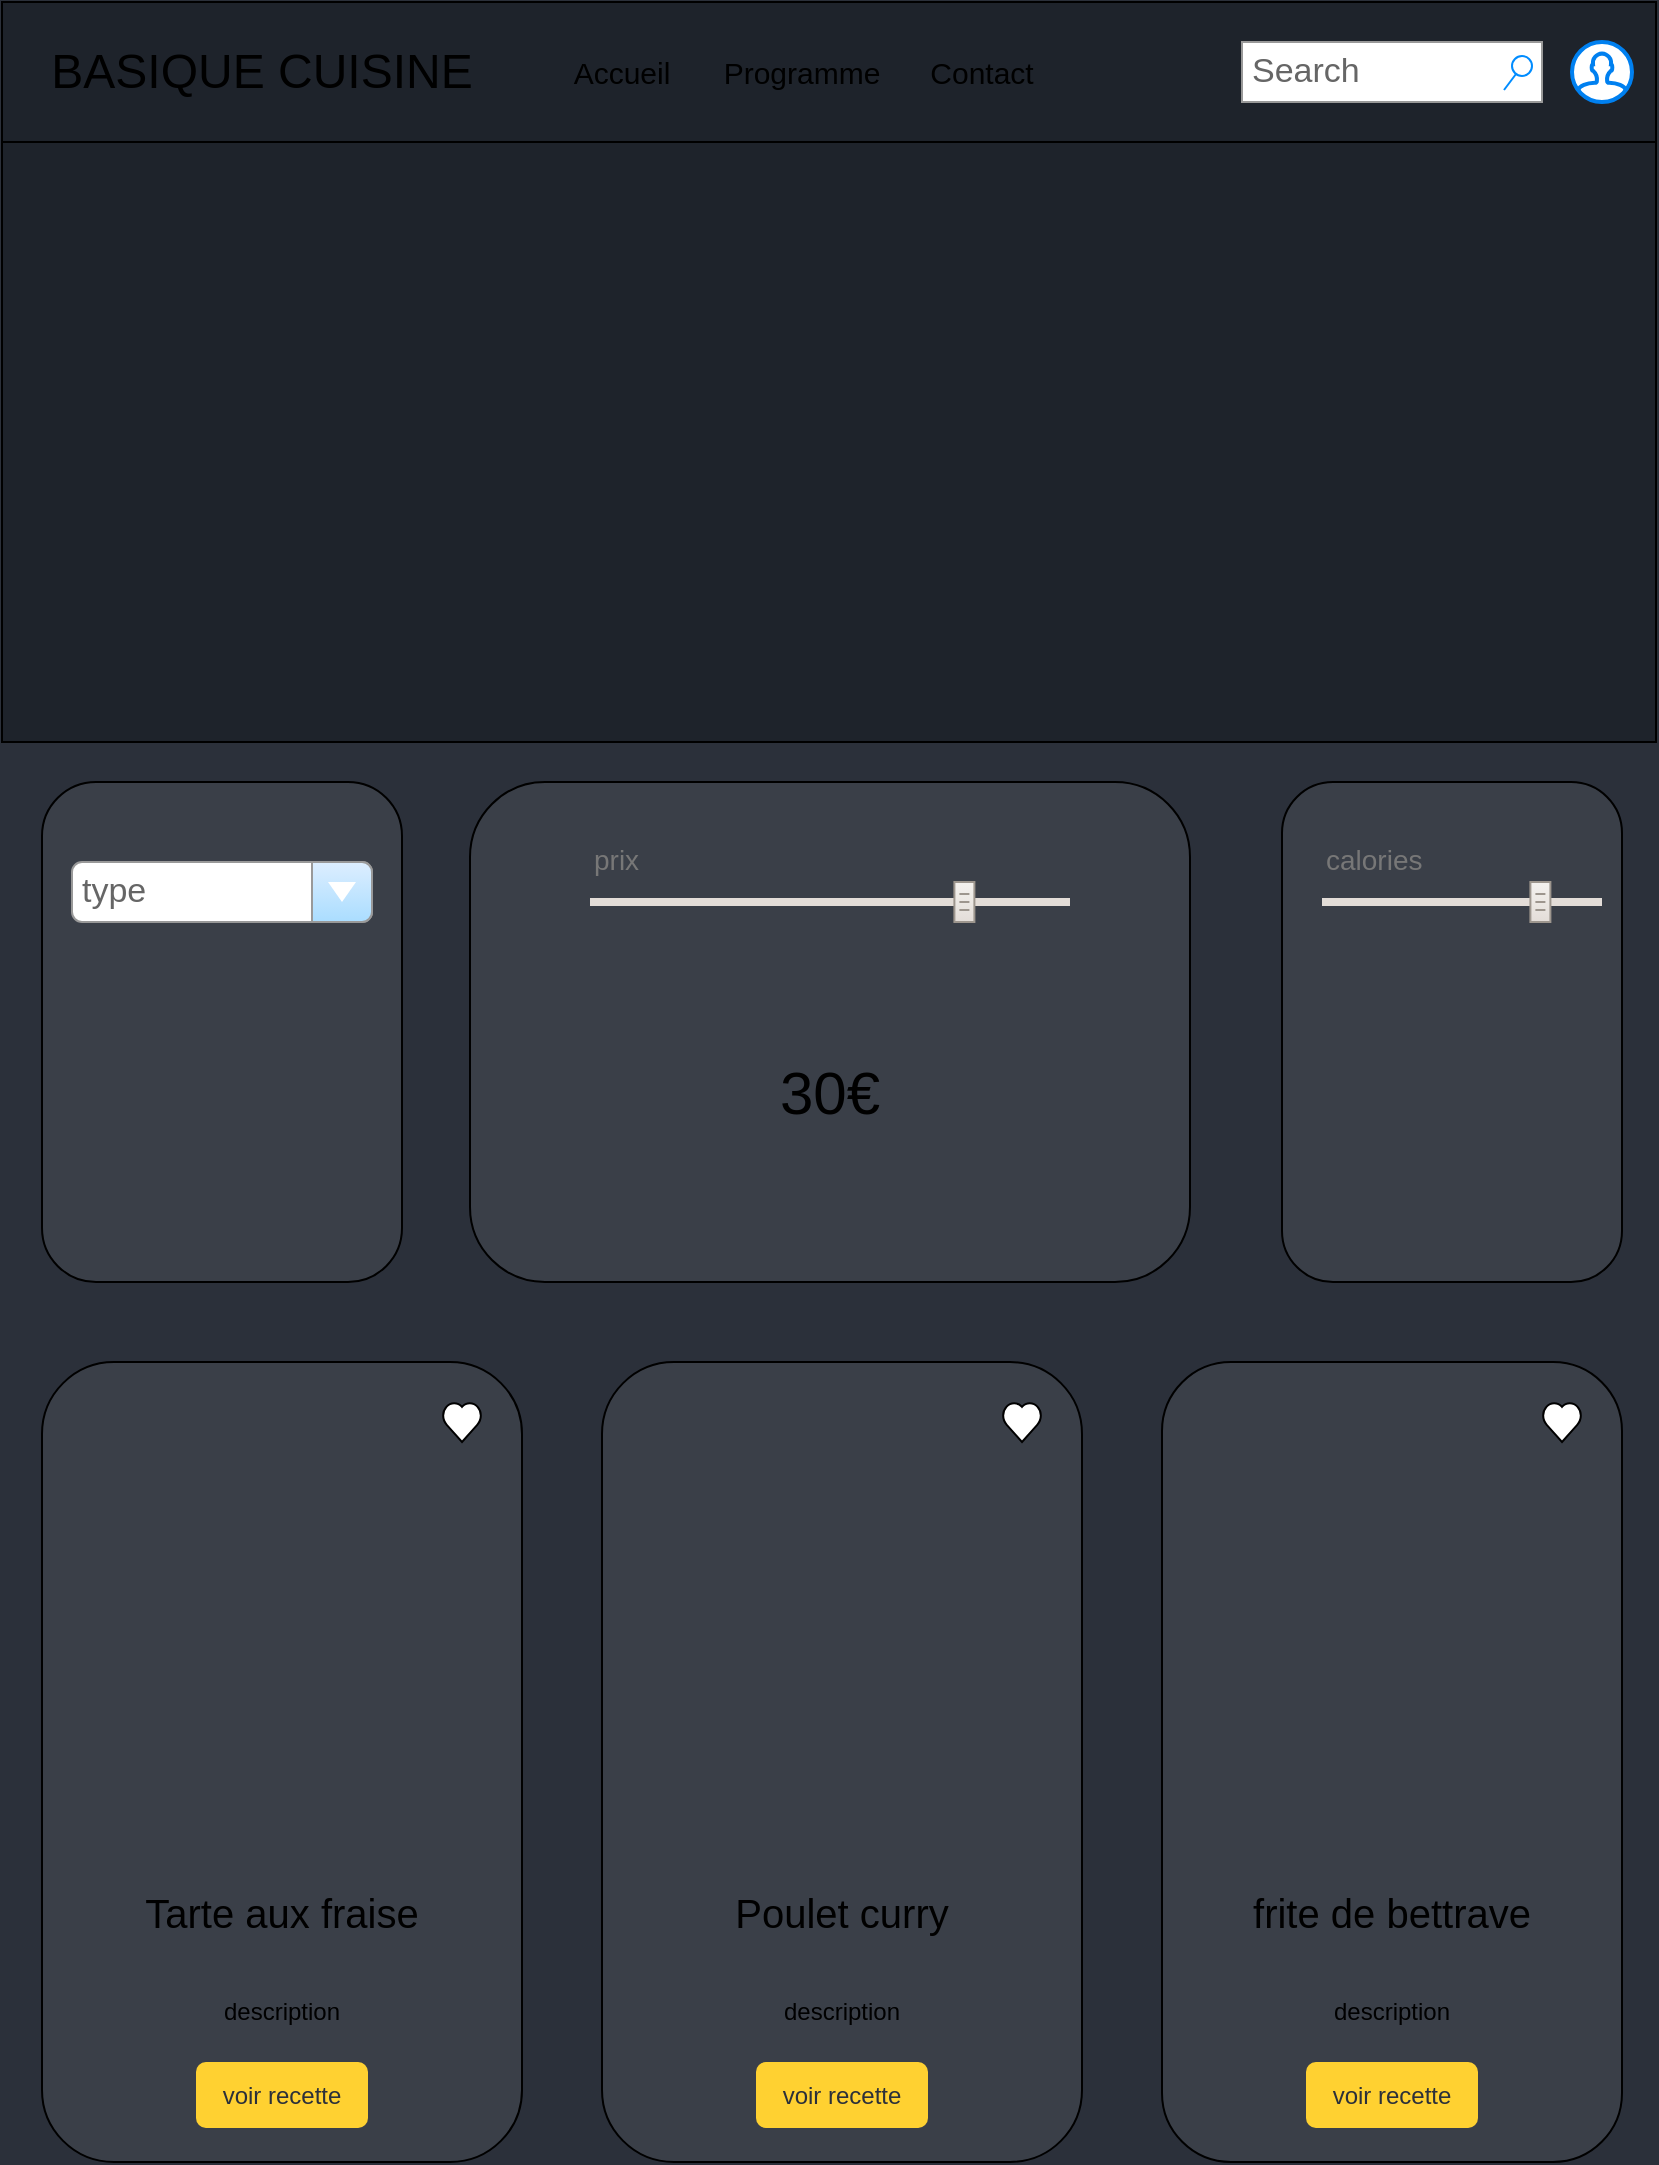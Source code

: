 <mxfile version="24.7.17">
  <diagram name="Page-1" id="Y_5APWq6_oDFjV13eFZm">
    <mxGraphModel dx="1273" dy="621" grid="1" gridSize="10" guides="1" tooltips="1" connect="1" arrows="1" fold="1" page="1" pageScale="1" pageWidth="827" pageHeight="1169" background="#2b303a" math="0" shadow="0">
      <root>
        <mxCell id="0" />
        <mxCell id="1" parent="0" />
        <mxCell id="-82cDm8OBxpNHkSKKTON-29" value="" style="rounded=1;whiteSpace=wrap;html=1;fillColor=#3A3F48;strokeColor=black" vertex="1" parent="1">
          <mxGeometry x="580" y="680" width="230" height="400" as="geometry" />
        </mxCell>
        <mxCell id="-82cDm8OBxpNHkSKKTON-27" value="" style="rounded=1;whiteSpace=wrap;html=1;fillColor=#3A3F48;strokeColor=black" vertex="1" parent="1">
          <mxGeometry x="300" y="680" width="240" height="400" as="geometry" />
        </mxCell>
        <mxCell id="-82cDm8OBxpNHkSKKTON-24" value="" style="rounded=1;whiteSpace=wrap;html=1;fillColor=#3A3F48&#xa;;strokeColor=black" vertex="1" parent="1">
          <mxGeometry x="20" y="680" width="240" height="400" as="geometry" />
        </mxCell>
        <mxCell id="-82cDm8OBxpNHkSKKTON-21" value="" style="rounded=1;whiteSpace=wrap;html=1;fillColor=#3A3F48;strokeColor=black" vertex="1" parent="1">
          <mxGeometry x="20" y="390" width="180" height="250" as="geometry" />
        </mxCell>
        <mxCell id="-82cDm8OBxpNHkSKKTON-23" value="" style="rounded=1;whiteSpace=wrap;html=1;fillColor=#3A3F48;strokeColor=black" vertex="1" parent="1">
          <mxGeometry x="640" y="390" width="170" height="250" as="geometry" />
        </mxCell>
        <mxCell id="-82cDm8OBxpNHkSKKTON-22" value="" style="rounded=1;whiteSpace=wrap;html=1;fillColor=#3A3F48;strokeColor=black" vertex="1" parent="1">
          <mxGeometry x="234" y="390" width="360" height="250" as="geometry" />
        </mxCell>
        <mxCell id="-82cDm8OBxpNHkSKKTON-1" value="" style="rounded=0;html=1;fillColor=#1e232b;" vertex="1" parent="1">
          <mxGeometry width="827" height="70" as="geometry" />
        </mxCell>
        <mxCell id="-82cDm8OBxpNHkSKKTON-2" value="BASIQUE CUISINE" style="text;html=1;align=center;verticalAlign=middle;whiteSpace=wrap;rounded=0;fontSize=24" vertex="1" parent="1">
          <mxGeometry x="10" y="20" width="240" height="30" as="geometry" />
        </mxCell>
        <mxCell id="-82cDm8OBxpNHkSKKTON-11" value="Search" style="strokeWidth=1;shadow=0;dashed=0;align=center;html=1;shape=mxgraph.mockup.forms.searchBox;strokeColor=#999999;mainText=;strokeColor2=#008cff;fontColor=#666666;fontSize=17;align=left;spacingLeft=3;whiteSpace=wrap;" vertex="1" parent="1">
          <mxGeometry x="620" y="20" width="150" height="30" as="geometry" />
        </mxCell>
        <mxCell id="-82cDm8OBxpNHkSKKTON-12" value="" style="html=1;verticalLabelPosition=bottom;align=center;labelBackgroundColor=#ffffff;verticalAlign=top;strokeWidth=2;strokeColor=#0080F0;shadow=0;dashed=0;shape=mxgraph.ios7.icons.user;" vertex="1" parent="1">
          <mxGeometry x="785" y="20" width="30" height="30" as="geometry" />
        </mxCell>
        <mxCell id="-82cDm8OBxpNHkSKKTON-13" value="Accueil" style="text;html=1;align=center;verticalAlign=middle;whiteSpace=wrap;rounded=0;fontSize=15" vertex="1" parent="1">
          <mxGeometry x="280" y="20" width="60" height="30" as="geometry" />
        </mxCell>
        <mxCell id="-82cDm8OBxpNHkSKKTON-14" value="Programme" style="text;html=1;align=center;verticalAlign=middle;whiteSpace=wrap;rounded=0;fontSize=15" vertex="1" parent="1">
          <mxGeometry x="360" y="20" width="80" height="30" as="geometry" />
        </mxCell>
        <mxCell id="-82cDm8OBxpNHkSKKTON-15" value="Contact" style="text;html=1;align=center;verticalAlign=middle;whiteSpace=wrap;rounded=0;fontSize=15" vertex="1" parent="1">
          <mxGeometry x="460" y="20" width="60" height="30" as="geometry" />
        </mxCell>
        <mxCell id="-82cDm8OBxpNHkSKKTON-16" value="" style="rounded=0;whiteSpace=wrap;html=1;fillColor=#1e232b;" vertex="1" parent="1">
          <mxGeometry y="70" width="827" height="300" as="geometry" />
        </mxCell>
        <mxCell id="-82cDm8OBxpNHkSKKTON-17" value="prix" style="html=1;shadow=0;dashed=0;shape=mxgraph.bootstrap.rangeInput;dx=0.78;strokeColor=#9D968E;fillColor=#E3DDD8;fontColor=#777777;whiteSpace=wrap;align=left;verticalAlign=bottom;fontStyle=0;fontSize=14;labelPosition=center;verticalLabelPosition=top;gradientColor=#F4F2EF;gradientDirection=north;rangeStyle=rect;handleStyle=rect;" vertex="1" parent="1">
          <mxGeometry x="294" y="440" width="240" height="20" as="geometry" />
        </mxCell>
        <mxCell id="-82cDm8OBxpNHkSKKTON-34" value="calories" style="html=1;shadow=0;dashed=0;shape=mxgraph.bootstrap.rangeInput;dx=0.78;strokeColor=#9D968E;fillColor=#E3DDD8;fontColor=#777777;whiteSpace=wrap;align=left;verticalAlign=bottom;fontStyle=0;fontSize=14;labelPosition=center;verticalLabelPosition=top;gradientColor=#F4F2EF;gradientDirection=north;rangeStyle=rect;handleStyle=rect;" vertex="1" parent="1">
          <mxGeometry x="660" y="440" width="140" height="20" as="geometry" />
        </mxCell>
        <mxCell id="-82cDm8OBxpNHkSKKTON-40" value="30€" style="text;html=1;align=center;verticalAlign=middle;whiteSpace=wrap;rounded=0;fontSize=30;" vertex="1" parent="1">
          <mxGeometry x="354" y="500" width="120" height="90" as="geometry" />
        </mxCell>
        <mxCell id="-82cDm8OBxpNHkSKKTON-41" value="type" style="strokeWidth=1;shadow=0;dashed=0;align=center;html=1;shape=mxgraph.mockup.forms.comboBox;strokeColor=#999999;fillColor=#ddeeff;align=left;fillColor2=#aaddff;mainText=;fontColor=#666666;fontSize=17;spacingLeft=3;" vertex="1" parent="1">
          <mxGeometry x="35" y="430" width="150" height="30" as="geometry" />
        </mxCell>
        <mxCell id="-82cDm8OBxpNHkSKKTON-42" value="voir recette" style="rounded=1;fillColor=#FFD131;strokeColor=none;html=1;whiteSpace=wrap;fontColor=#ffffff;align=center;verticalAlign=middle;fontStyle=0;fontSize=12;sketch=0;fontColor=#2b303a" vertex="1" parent="1">
          <mxGeometry x="97" y="1030" width="86" height="33" as="geometry" />
        </mxCell>
        <mxCell id="-82cDm8OBxpNHkSKKTON-43" value="voir recette" style="rounded=1;fillColor=#FFD131;strokeColor=none;html=1;whiteSpace=wrap;fontColor=#ffffff;align=center;verticalAlign=middle;fontStyle=0;fontSize=12;sketch=0;fontColor=#2b303a" vertex="1" parent="1">
          <mxGeometry x="377" y="1030" width="86" height="33" as="geometry" />
        </mxCell>
        <mxCell id="-82cDm8OBxpNHkSKKTON-44" value="voir recette" style="rounded=1;fillColor=#FFD131;strokeColor=none;html=1;whiteSpace=wrap;fontColor=#ffffff;align=center;verticalAlign=middle;fontStyle=0;fontSize=12;sketch=0;fontColor=#2b303a" vertex="1" parent="1">
          <mxGeometry x="652" y="1030" width="86" height="33" as="geometry" />
        </mxCell>
        <mxCell id="-82cDm8OBxpNHkSKKTON-45" value="description" style="text;html=1;align=center;verticalAlign=middle;whiteSpace=wrap;rounded=0;" vertex="1" parent="1">
          <mxGeometry x="30" y="990" width="220" height="30" as="geometry" />
        </mxCell>
        <mxCell id="-82cDm8OBxpNHkSKKTON-46" value="Tarte aux fraise" style="text;html=1;align=center;verticalAlign=middle;whiteSpace=wrap;rounded=0;fontSize=20;" vertex="1" parent="1">
          <mxGeometry x="30" y="940" width="220" height="30" as="geometry" />
        </mxCell>
        <mxCell id="-82cDm8OBxpNHkSKKTON-47" value="Poulet curry" style="text;html=1;align=center;verticalAlign=middle;whiteSpace=wrap;rounded=0;fontSize=20;" vertex="1" parent="1">
          <mxGeometry x="310" y="940" width="220" height="30" as="geometry" />
        </mxCell>
        <mxCell id="-82cDm8OBxpNHkSKKTON-48" value="frite de bettrave" style="text;html=1;align=center;verticalAlign=middle;whiteSpace=wrap;rounded=0;fontSize=20;" vertex="1" parent="1">
          <mxGeometry x="585" y="940" width="220" height="30" as="geometry" />
        </mxCell>
        <mxCell id="-82cDm8OBxpNHkSKKTON-49" value="description" style="text;html=1;align=center;verticalAlign=middle;whiteSpace=wrap;rounded=0;" vertex="1" parent="1">
          <mxGeometry x="310" y="990" width="220" height="30" as="geometry" />
        </mxCell>
        <mxCell id="-82cDm8OBxpNHkSKKTON-50" value="description" style="text;html=1;align=center;verticalAlign=middle;whiteSpace=wrap;rounded=0;" vertex="1" parent="1">
          <mxGeometry x="585" y="990" width="220" height="30" as="geometry" />
        </mxCell>
        <mxCell id="-82cDm8OBxpNHkSKKTON-51" value="" style="verticalLabelPosition=bottom;verticalAlign=top;html=1;shape=mxgraph.basic.heart" vertex="1" parent="1">
          <mxGeometry x="220" y="700" width="20" height="20" as="geometry" />
        </mxCell>
        <mxCell id="-82cDm8OBxpNHkSKKTON-52" value="" style="verticalLabelPosition=bottom;verticalAlign=top;html=1;shape=mxgraph.basic.heart" vertex="1" parent="1">
          <mxGeometry x="500" y="700" width="20" height="20" as="geometry" />
        </mxCell>
        <mxCell id="-82cDm8OBxpNHkSKKTON-53" value="" style="verticalLabelPosition=bottom;verticalAlign=top;html=1;shape=mxgraph.basic.heart" vertex="1" parent="1">
          <mxGeometry x="770" y="700" width="20" height="20" as="geometry" />
        </mxCell>
      </root>
    </mxGraphModel>
  </diagram>
</mxfile>
